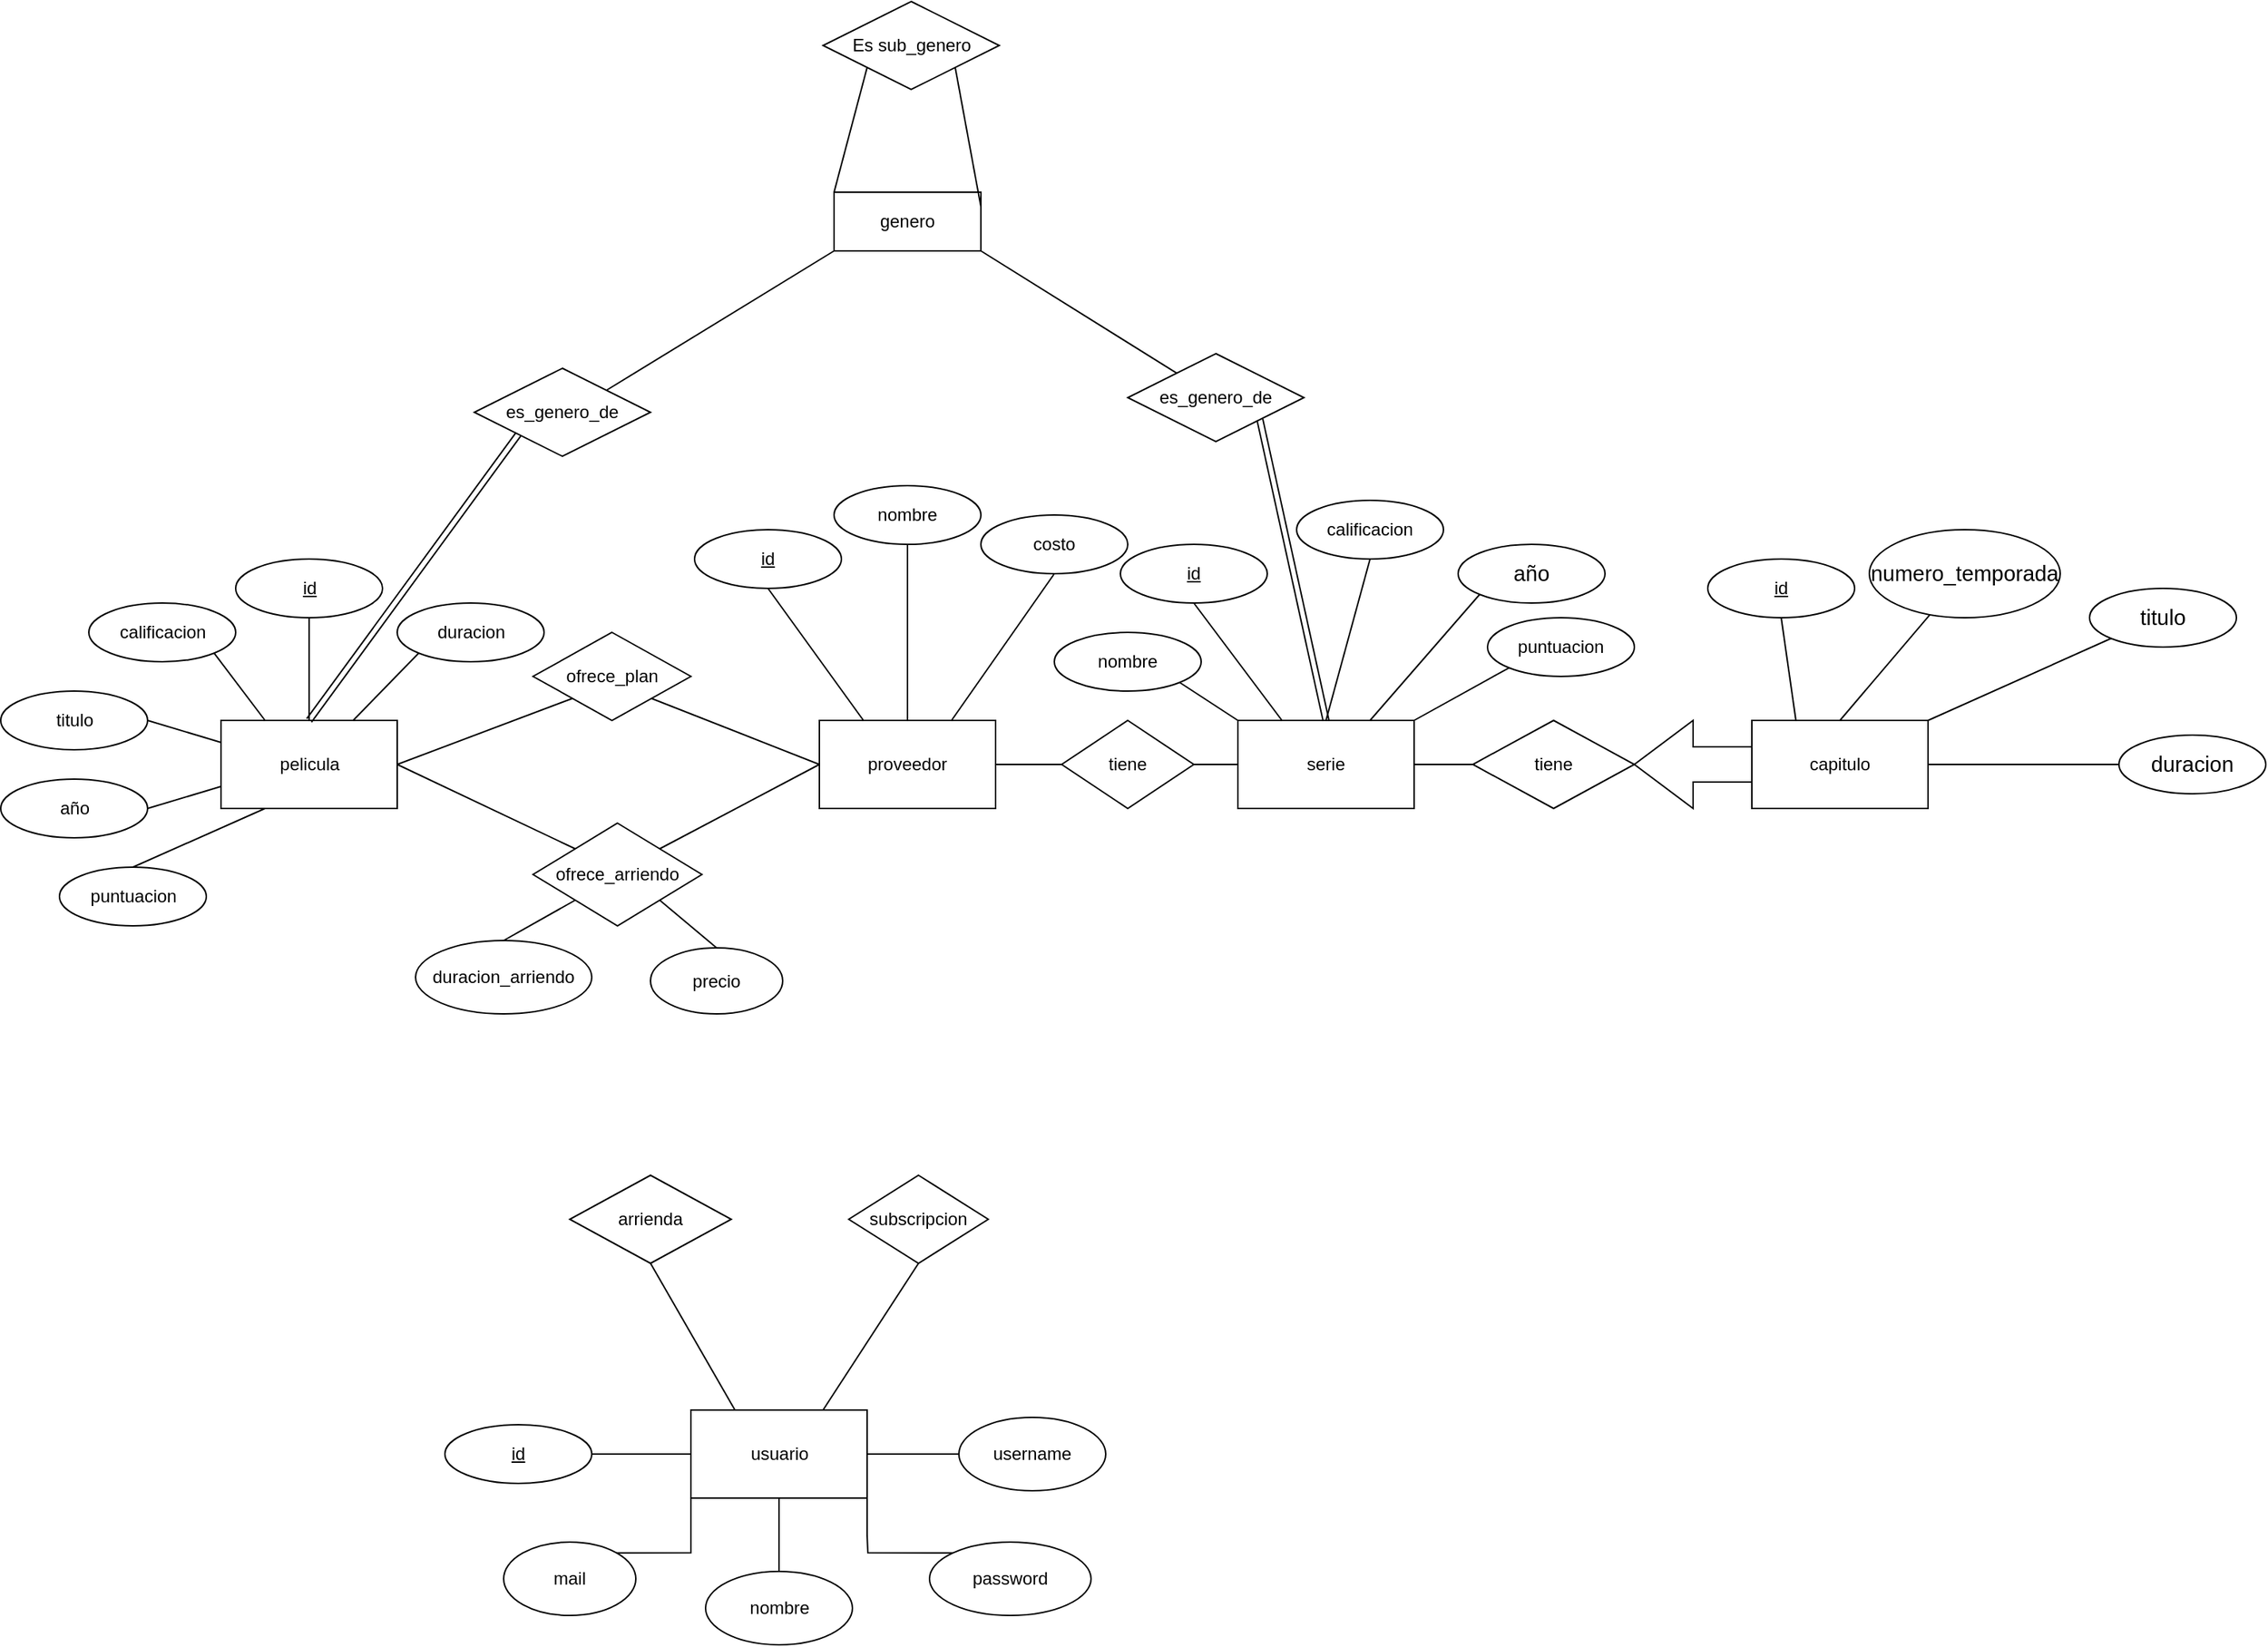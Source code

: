 <mxfile version="15.5.0" type="github">
  <diagram id="vlHWbcFzSscFvXUxdv6s" name="Page-1">
    <mxGraphModel dx="2823" dy="2191" grid="1" gridSize="10" guides="1" tooltips="1" connect="1" arrows="1" fold="1" page="1" pageScale="1" pageWidth="850" pageHeight="1100" math="0" shadow="0">
      <root>
        <mxCell id="0" />
        <mxCell id="1" parent="0" />
        <mxCell id="LzsUhwHeqIONg-uNbYEA-2" value="usuario" style="rounded=0;whiteSpace=wrap;html=1;" vertex="1" parent="1">
          <mxGeometry x="267.5" y="650" width="120" height="60" as="geometry" />
        </mxCell>
        <mxCell id="LzsUhwHeqIONg-uNbYEA-3" value="id" style="ellipse;whiteSpace=wrap;html=1;align=center;fontStyle=4;" vertex="1" parent="1">
          <mxGeometry x="100" y="660" width="100" height="40" as="geometry" />
        </mxCell>
        <mxCell id="LzsUhwHeqIONg-uNbYEA-4" value="" style="endArrow=none;html=1;rounded=0;edgeStyle=orthogonalEdgeStyle;entryX=1;entryY=0.5;entryDx=0;entryDy=0;exitX=0;exitY=0.5;exitDx=0;exitDy=0;" edge="1" parent="1" source="LzsUhwHeqIONg-uNbYEA-2" target="LzsUhwHeqIONg-uNbYEA-3">
          <mxGeometry relative="1" as="geometry">
            <mxPoint x="290" y="710" as="sourcePoint" />
            <mxPoint x="450" y="710" as="targetPoint" />
          </mxGeometry>
        </mxCell>
        <mxCell id="LzsUhwHeqIONg-uNbYEA-5" value="pelicula" style="rounded=0;whiteSpace=wrap;html=1;" vertex="1" parent="1">
          <mxGeometry x="-52.5" y="180" width="120" height="60" as="geometry" />
        </mxCell>
        <mxCell id="LzsUhwHeqIONg-uNbYEA-6" value="id" style="ellipse;whiteSpace=wrap;html=1;align=center;fontStyle=4;" vertex="1" parent="1">
          <mxGeometry x="-42.5" y="70" width="100" height="40" as="geometry" />
        </mxCell>
        <mxCell id="LzsUhwHeqIONg-uNbYEA-7" value="" style="endArrow=none;html=1;rounded=0;edgeStyle=orthogonalEdgeStyle;entryX=0.5;entryY=1;entryDx=0;entryDy=0;exitX=0.5;exitY=0;exitDx=0;exitDy=0;" edge="1" parent="1" source="LzsUhwHeqIONg-uNbYEA-5" target="LzsUhwHeqIONg-uNbYEA-6">
          <mxGeometry relative="1" as="geometry">
            <mxPoint x="-122.5" y="180" as="sourcePoint" />
            <mxPoint x="37.5" y="180" as="targetPoint" />
          </mxGeometry>
        </mxCell>
        <mxCell id="LzsUhwHeqIONg-uNbYEA-8" value="proveedor" style="rounded=0;whiteSpace=wrap;html=1;" vertex="1" parent="1">
          <mxGeometry x="355" y="180" width="120" height="60" as="geometry" />
        </mxCell>
        <mxCell id="LzsUhwHeqIONg-uNbYEA-9" value="id" style="ellipse;whiteSpace=wrap;html=1;align=center;fontStyle=4;" vertex="1" parent="1">
          <mxGeometry x="270" y="50" width="100" height="40" as="geometry" />
        </mxCell>
        <mxCell id="LzsUhwHeqIONg-uNbYEA-10" value="" style="endArrow=none;html=1;rounded=0;entryX=0.5;entryY=1;entryDx=0;entryDy=0;exitX=0.25;exitY=0;exitDx=0;exitDy=0;" edge="1" parent="1" source="LzsUhwHeqIONg-uNbYEA-8" target="LzsUhwHeqIONg-uNbYEA-9">
          <mxGeometry relative="1" as="geometry">
            <mxPoint x="-85" y="210" as="sourcePoint" />
            <mxPoint x="75" y="210" as="targetPoint" />
          </mxGeometry>
        </mxCell>
        <mxCell id="LzsUhwHeqIONg-uNbYEA-11" value="serie" style="rounded=0;whiteSpace=wrap;html=1;" vertex="1" parent="1">
          <mxGeometry x="640" y="180" width="120" height="60" as="geometry" />
        </mxCell>
        <mxCell id="LzsUhwHeqIONg-uNbYEA-12" value="id" style="ellipse;whiteSpace=wrap;html=1;align=center;fontStyle=4;" vertex="1" parent="1">
          <mxGeometry x="560" y="60" width="100" height="40" as="geometry" />
        </mxCell>
        <mxCell id="LzsUhwHeqIONg-uNbYEA-13" value="" style="endArrow=none;html=1;rounded=0;entryX=0.5;entryY=1;entryDx=0;entryDy=0;exitX=0.25;exitY=0;exitDx=0;exitDy=0;" edge="1" parent="1" source="LzsUhwHeqIONg-uNbYEA-11" target="LzsUhwHeqIONg-uNbYEA-12">
          <mxGeometry relative="1" as="geometry">
            <mxPoint x="700" y="180" as="sourcePoint" />
            <mxPoint x="860" y="180" as="targetPoint" />
          </mxGeometry>
        </mxCell>
        <mxCell id="LzsUhwHeqIONg-uNbYEA-14" value="ofrece_plan" style="shape=rhombus;perimeter=rhombusPerimeter;whiteSpace=wrap;html=1;align=center;" vertex="1" parent="1">
          <mxGeometry x="160" y="120" width="107.5" height="60" as="geometry" />
        </mxCell>
        <mxCell id="LzsUhwHeqIONg-uNbYEA-15" value="tiene" style="shape=rhombus;perimeter=rhombusPerimeter;whiteSpace=wrap;html=1;align=center;" vertex="1" parent="1">
          <mxGeometry x="520" y="180" width="90" height="60" as="geometry" />
        </mxCell>
        <mxCell id="LzsUhwHeqIONg-uNbYEA-16" value="" style="endArrow=none;html=1;rounded=0;exitX=1;exitY=0.5;exitDx=0;exitDy=0;entryX=0;entryY=1;entryDx=0;entryDy=0;" edge="1" parent="1" source="LzsUhwHeqIONg-uNbYEA-5" target="LzsUhwHeqIONg-uNbYEA-14">
          <mxGeometry relative="1" as="geometry">
            <mxPoint x="67.5" y="260" as="sourcePoint" />
            <mxPoint x="107.5" y="210" as="targetPoint" />
          </mxGeometry>
        </mxCell>
        <mxCell id="LzsUhwHeqIONg-uNbYEA-17" value="" style="endArrow=none;html=1;rounded=0;exitX=1;exitY=1;exitDx=0;exitDy=0;entryX=0;entryY=0.5;entryDx=0;entryDy=0;" edge="1" parent="1" source="LzsUhwHeqIONg-uNbYEA-14" target="LzsUhwHeqIONg-uNbYEA-8">
          <mxGeometry relative="1" as="geometry">
            <mxPoint x="240" y="120" as="sourcePoint" />
            <mxPoint x="360" y="210" as="targetPoint" />
          </mxGeometry>
        </mxCell>
        <mxCell id="LzsUhwHeqIONg-uNbYEA-18" value="" style="endArrow=none;html=1;rounded=0;edgeStyle=orthogonalEdgeStyle;exitX=1;exitY=0.5;exitDx=0;exitDy=0;entryX=0;entryY=0.5;entryDx=0;entryDy=0;" edge="1" parent="1" source="LzsUhwHeqIONg-uNbYEA-8" target="LzsUhwHeqIONg-uNbYEA-15">
          <mxGeometry relative="1" as="geometry">
            <mxPoint x="490" y="210" as="sourcePoint" />
            <mxPoint x="520" y="210" as="targetPoint" />
          </mxGeometry>
        </mxCell>
        <mxCell id="LzsUhwHeqIONg-uNbYEA-19" value="" style="endArrow=none;html=1;rounded=0;edgeStyle=orthogonalEdgeStyle;exitX=1;exitY=0.5;exitDx=0;exitDy=0;entryX=0;entryY=0.5;entryDx=0;entryDy=0;" edge="1" parent="1" source="LzsUhwHeqIONg-uNbYEA-15" target="LzsUhwHeqIONg-uNbYEA-11">
          <mxGeometry relative="1" as="geometry">
            <mxPoint x="440" y="60" as="sourcePoint" />
            <mxPoint x="600" y="60" as="targetPoint" />
          </mxGeometry>
        </mxCell>
        <mxCell id="LzsUhwHeqIONg-uNbYEA-20" value="subscripcion" style="shape=rhombus;perimeter=rhombusPerimeter;whiteSpace=wrap;html=1;align=center;" vertex="1" parent="1">
          <mxGeometry x="375" y="490" width="95" height="60" as="geometry" />
        </mxCell>
        <mxCell id="LzsUhwHeqIONg-uNbYEA-21" value="" style="endArrow=none;html=1;rounded=0;exitX=0.5;exitY=1;exitDx=0;exitDy=0;entryX=0.75;entryY=0;entryDx=0;entryDy=0;" edge="1" parent="1" source="LzsUhwHeqIONg-uNbYEA-20" target="LzsUhwHeqIONg-uNbYEA-2">
          <mxGeometry relative="1" as="geometry">
            <mxPoint x="340" y="590" as="sourcePoint" />
            <mxPoint x="500" y="590" as="targetPoint" />
          </mxGeometry>
        </mxCell>
        <mxCell id="LzsUhwHeqIONg-uNbYEA-22" value="nombre" style="ellipse;whiteSpace=wrap;html=1;" vertex="1" parent="1">
          <mxGeometry x="277.5" y="760" width="100" height="50" as="geometry" />
        </mxCell>
        <mxCell id="LzsUhwHeqIONg-uNbYEA-23" value="mail" style="ellipse;whiteSpace=wrap;html=1;" vertex="1" parent="1">
          <mxGeometry x="140" y="740" width="90" height="50" as="geometry" />
        </mxCell>
        <mxCell id="LzsUhwHeqIONg-uNbYEA-24" value="password" style="ellipse;whiteSpace=wrap;html=1;" vertex="1" parent="1">
          <mxGeometry x="430" y="740" width="110" height="50" as="geometry" />
        </mxCell>
        <mxCell id="LzsUhwHeqIONg-uNbYEA-25" value="username" style="ellipse;whiteSpace=wrap;html=1;" vertex="1" parent="1">
          <mxGeometry x="450" y="655" width="100" height="50" as="geometry" />
        </mxCell>
        <mxCell id="LzsUhwHeqIONg-uNbYEA-26" value="" style="endArrow=none;html=1;rounded=0;edgeStyle=orthogonalEdgeStyle;exitX=1;exitY=0;exitDx=0;exitDy=0;entryX=0;entryY=1;entryDx=0;entryDy=0;" edge="1" parent="1" source="LzsUhwHeqIONg-uNbYEA-23" target="LzsUhwHeqIONg-uNbYEA-2">
          <mxGeometry relative="1" as="geometry">
            <mxPoint x="190" y="910" as="sourcePoint" />
            <mxPoint x="350" y="910" as="targetPoint" />
          </mxGeometry>
        </mxCell>
        <mxCell id="LzsUhwHeqIONg-uNbYEA-27" value="" style="endArrow=none;html=1;rounded=0;edgeStyle=orthogonalEdgeStyle;exitX=0.5;exitY=1;exitDx=0;exitDy=0;entryX=0.5;entryY=0;entryDx=0;entryDy=0;" edge="1" parent="1" source="LzsUhwHeqIONg-uNbYEA-2" target="LzsUhwHeqIONg-uNbYEA-22">
          <mxGeometry relative="1" as="geometry">
            <mxPoint x="390" y="710" as="sourcePoint" />
            <mxPoint x="550" y="710" as="targetPoint" />
          </mxGeometry>
        </mxCell>
        <mxCell id="LzsUhwHeqIONg-uNbYEA-28" value="" style="endArrow=none;html=1;rounded=0;edgeStyle=orthogonalEdgeStyle;entryX=0;entryY=0.5;entryDx=0;entryDy=0;exitX=1;exitY=0.5;exitDx=0;exitDy=0;" edge="1" parent="1" source="LzsUhwHeqIONg-uNbYEA-2" target="LzsUhwHeqIONg-uNbYEA-25">
          <mxGeometry relative="1" as="geometry">
            <mxPoint x="420" y="680" as="sourcePoint" />
            <mxPoint x="220" y="950" as="targetPoint" />
          </mxGeometry>
        </mxCell>
        <mxCell id="LzsUhwHeqIONg-uNbYEA-29" value="" style="endArrow=none;html=1;rounded=0;edgeStyle=orthogonalEdgeStyle;exitX=1;exitY=1;exitDx=0;exitDy=0;entryX=0;entryY=0;entryDx=0;entryDy=0;" edge="1" parent="1" source="LzsUhwHeqIONg-uNbYEA-2" target="LzsUhwHeqIONg-uNbYEA-24">
          <mxGeometry relative="1" as="geometry">
            <mxPoint x="350" y="900" as="sourcePoint" />
            <mxPoint x="510" y="900" as="targetPoint" />
            <Array as="points">
              <mxPoint x="388" y="735" />
              <mxPoint x="388" y="767" />
            </Array>
          </mxGeometry>
        </mxCell>
        <mxCell id="LzsUhwHeqIONg-uNbYEA-30" value="duracion" style="ellipse;whiteSpace=wrap;html=1;align=center;" vertex="1" parent="1">
          <mxGeometry x="67.5" y="100" width="100" height="40" as="geometry" />
        </mxCell>
        <mxCell id="LzsUhwHeqIONg-uNbYEA-31" value="calificacion" style="ellipse;whiteSpace=wrap;html=1;align=center;" vertex="1" parent="1">
          <mxGeometry x="-142.5" y="100" width="100" height="40" as="geometry" />
        </mxCell>
        <mxCell id="LzsUhwHeqIONg-uNbYEA-32" value="año" style="ellipse;whiteSpace=wrap;html=1;align=center;" vertex="1" parent="1">
          <mxGeometry x="-202.5" y="220" width="100" height="40" as="geometry" />
        </mxCell>
        <mxCell id="LzsUhwHeqIONg-uNbYEA-33" value="puntuacion" style="ellipse;whiteSpace=wrap;html=1;align=center;" vertex="1" parent="1">
          <mxGeometry x="-162.5" y="280" width="100" height="40" as="geometry" />
        </mxCell>
        <mxCell id="LzsUhwHeqIONg-uNbYEA-34" value="titulo" style="ellipse;whiteSpace=wrap;html=1;align=center;" vertex="1" parent="1">
          <mxGeometry x="-202.5" y="160" width="100" height="40" as="geometry" />
        </mxCell>
        <mxCell id="LzsUhwHeqIONg-uNbYEA-35" value="" style="endArrow=none;html=1;rounded=0;exitX=1;exitY=0.5;exitDx=0;exitDy=0;entryX=0;entryY=0.25;entryDx=0;entryDy=0;" edge="1" parent="1" source="LzsUhwHeqIONg-uNbYEA-34" target="LzsUhwHeqIONg-uNbYEA-5">
          <mxGeometry relative="1" as="geometry">
            <mxPoint x="-82.5" y="190" as="sourcePoint" />
            <mxPoint x="-52.5" y="180" as="targetPoint" />
          </mxGeometry>
        </mxCell>
        <mxCell id="LzsUhwHeqIONg-uNbYEA-36" value="" style="endArrow=none;html=1;rounded=0;entryX=0;entryY=1;entryDx=0;entryDy=0;exitX=0.75;exitY=0;exitDx=0;exitDy=0;" edge="1" parent="1" source="LzsUhwHeqIONg-uNbYEA-5" target="LzsUhwHeqIONg-uNbYEA-30">
          <mxGeometry relative="1" as="geometry">
            <mxPoint x="-52.5" y="270" as="sourcePoint" />
            <mxPoint x="107.5" y="270" as="targetPoint" />
          </mxGeometry>
        </mxCell>
        <mxCell id="LzsUhwHeqIONg-uNbYEA-37" value="" style="endArrow=none;html=1;rounded=0;exitX=1;exitY=1;exitDx=0;exitDy=0;entryX=0.25;entryY=0;entryDx=0;entryDy=0;" edge="1" parent="1" source="LzsUhwHeqIONg-uNbYEA-31" target="LzsUhwHeqIONg-uNbYEA-5">
          <mxGeometry relative="1" as="geometry">
            <mxPoint x="-12.5" y="370" as="sourcePoint" />
            <mxPoint x="147.5" y="370" as="targetPoint" />
          </mxGeometry>
        </mxCell>
        <mxCell id="LzsUhwHeqIONg-uNbYEA-38" value="" style="endArrow=none;html=1;rounded=0;exitX=1;exitY=0.5;exitDx=0;exitDy=0;entryX=0;entryY=0.75;entryDx=0;entryDy=0;" edge="1" parent="1" source="LzsUhwHeqIONg-uNbYEA-32" target="LzsUhwHeqIONg-uNbYEA-5">
          <mxGeometry relative="1" as="geometry">
            <mxPoint x="-72.5" y="420" as="sourcePoint" />
            <mxPoint x="87.5" y="420" as="targetPoint" />
          </mxGeometry>
        </mxCell>
        <mxCell id="LzsUhwHeqIONg-uNbYEA-39" value="" style="endArrow=none;html=1;rounded=0;exitX=0.5;exitY=0;exitDx=0;exitDy=0;entryX=0.25;entryY=1;entryDx=0;entryDy=0;" edge="1" parent="1" source="LzsUhwHeqIONg-uNbYEA-33" target="LzsUhwHeqIONg-uNbYEA-5">
          <mxGeometry relative="1" as="geometry">
            <mxPoint x="-87.145" y="285.858" as="sourcePoint" />
            <mxPoint x="57.5" y="430" as="targetPoint" />
          </mxGeometry>
        </mxCell>
        <mxCell id="LzsUhwHeqIONg-uNbYEA-40" value="puntuacion" style="ellipse;whiteSpace=wrap;html=1;align=center;" vertex="1" parent="1">
          <mxGeometry x="810" y="110" width="100" height="40" as="geometry" />
        </mxCell>
        <mxCell id="LzsUhwHeqIONg-uNbYEA-41" value="calificacion" style="ellipse;whiteSpace=wrap;html=1;align=center;" vertex="1" parent="1">
          <mxGeometry x="680" y="30" width="100" height="40" as="geometry" />
        </mxCell>
        <mxCell id="LzsUhwHeqIONg-uNbYEA-42" value="nombre" style="ellipse;whiteSpace=wrap;html=1;align=center;" vertex="1" parent="1">
          <mxGeometry x="515" y="120" width="100" height="40" as="geometry" />
        </mxCell>
        <mxCell id="LzsUhwHeqIONg-uNbYEA-43" value="" style="endArrow=none;html=1;rounded=0;exitX=1;exitY=1;exitDx=0;exitDy=0;entryX=0;entryY=0;entryDx=0;entryDy=0;" edge="1" parent="1" source="LzsUhwHeqIONg-uNbYEA-42" target="LzsUhwHeqIONg-uNbYEA-11">
          <mxGeometry relative="1" as="geometry">
            <mxPoint x="620" y="160" as="sourcePoint" />
            <mxPoint x="780" y="160" as="targetPoint" />
          </mxGeometry>
        </mxCell>
        <mxCell id="LzsUhwHeqIONg-uNbYEA-44" value="" style="endArrow=none;html=1;exitX=0.5;exitY=0;exitDx=0;exitDy=0;rounded=0;entryX=0.5;entryY=1;entryDx=0;entryDy=0;" edge="1" parent="1" source="LzsUhwHeqIONg-uNbYEA-11" target="LzsUhwHeqIONg-uNbYEA-41">
          <mxGeometry relative="1" as="geometry">
            <mxPoint x="620" y="290" as="sourcePoint" />
            <mxPoint x="710" y="80" as="targetPoint" />
          </mxGeometry>
        </mxCell>
        <mxCell id="LzsUhwHeqIONg-uNbYEA-45" value="" style="endArrow=none;html=1;rounded=0;exitX=1;exitY=0;exitDx=0;exitDy=0;entryX=0;entryY=1;entryDx=0;entryDy=0;" edge="1" parent="1" source="LzsUhwHeqIONg-uNbYEA-11" target="LzsUhwHeqIONg-uNbYEA-40">
          <mxGeometry relative="1" as="geometry">
            <mxPoint x="790" y="220" as="sourcePoint" />
            <mxPoint x="820" y="210" as="targetPoint" />
          </mxGeometry>
        </mxCell>
        <mxCell id="LzsUhwHeqIONg-uNbYEA-48" value="nombre" style="ellipse;whiteSpace=wrap;html=1;align=center;" vertex="1" parent="1">
          <mxGeometry x="365" y="20" width="100" height="40" as="geometry" />
        </mxCell>
        <mxCell id="LzsUhwHeqIONg-uNbYEA-49" value="" style="endArrow=none;html=1;rounded=0;entryX=0.5;entryY=1;entryDx=0;entryDy=0;exitX=0.5;exitY=0;exitDx=0;exitDy=0;" edge="1" parent="1" source="LzsUhwHeqIONg-uNbYEA-8" target="LzsUhwHeqIONg-uNbYEA-48">
          <mxGeometry relative="1" as="geometry">
            <mxPoint x="405" y="190" as="sourcePoint" />
            <mxPoint x="337.5" y="100" as="targetPoint" />
          </mxGeometry>
        </mxCell>
        <mxCell id="LzsUhwHeqIONg-uNbYEA-50" value="costo" style="ellipse;whiteSpace=wrap;html=1;align=center;" vertex="1" parent="1">
          <mxGeometry x="465" y="40" width="100" height="40" as="geometry" />
        </mxCell>
        <mxCell id="LzsUhwHeqIONg-uNbYEA-51" value="" style="endArrow=none;html=1;rounded=0;entryX=0.5;entryY=1;entryDx=0;entryDy=0;exitX=0.75;exitY=0;exitDx=0;exitDy=0;" edge="1" parent="1" source="LzsUhwHeqIONg-uNbYEA-8" target="LzsUhwHeqIONg-uNbYEA-50">
          <mxGeometry relative="1" as="geometry">
            <mxPoint x="405" y="190" as="sourcePoint" />
            <mxPoint x="337.5" y="100" as="targetPoint" />
            <Array as="points" />
          </mxGeometry>
        </mxCell>
        <mxCell id="LzsUhwHeqIONg-uNbYEA-58" value="precio" style="ellipse;whiteSpace=wrap;html=1;align=center;" vertex="1" parent="1">
          <mxGeometry x="240" y="335" width="90" height="45" as="geometry" />
        </mxCell>
        <mxCell id="LzsUhwHeqIONg-uNbYEA-59" value="duracion_arriendo" style="ellipse;whiteSpace=wrap;html=1;align=center;" vertex="1" parent="1">
          <mxGeometry x="80" y="330" width="120" height="50" as="geometry" />
        </mxCell>
        <mxCell id="LzsUhwHeqIONg-uNbYEA-60" value="" style="endArrow=none;html=1;rounded=0;exitX=0.5;exitY=0;exitDx=0;exitDy=0;entryX=0;entryY=1;entryDx=0;entryDy=0;" edge="1" parent="1" source="LzsUhwHeqIONg-uNbYEA-59" target="LzsUhwHeqIONg-uNbYEA-71">
          <mxGeometry relative="1" as="geometry">
            <mxPoint x="350" y="380" as="sourcePoint" />
            <mxPoint x="230" y="450" as="targetPoint" />
          </mxGeometry>
        </mxCell>
        <mxCell id="LzsUhwHeqIONg-uNbYEA-63" value="" style="endArrow=none;html=1;rounded=0;exitX=1;exitY=1;exitDx=0;exitDy=0;entryX=0.5;entryY=0;entryDx=0;entryDy=0;" edge="1" parent="1" source="LzsUhwHeqIONg-uNbYEA-71" target="LzsUhwHeqIONg-uNbYEA-58">
          <mxGeometry relative="1" as="geometry">
            <mxPoint x="290" y="450" as="sourcePoint" />
            <mxPoint x="260" y="430" as="targetPoint" />
          </mxGeometry>
        </mxCell>
        <mxCell id="LzsUhwHeqIONg-uNbYEA-71" value="ofrece_arriendo" style="rhombus;whiteSpace=wrap;html=1;" vertex="1" parent="1">
          <mxGeometry x="160" y="250" width="115" height="70" as="geometry" />
        </mxCell>
        <mxCell id="LzsUhwHeqIONg-uNbYEA-72" value="" style="endArrow=none;html=1;rounded=0;exitX=1;exitY=0.5;exitDx=0;exitDy=0;entryX=0;entryY=0;entryDx=0;entryDy=0;" edge="1" parent="1" source="LzsUhwHeqIONg-uNbYEA-5" target="LzsUhwHeqIONg-uNbYEA-71">
          <mxGeometry relative="1" as="geometry">
            <mxPoint x="77.5" y="220" as="sourcePoint" />
            <mxPoint x="190" y="170" as="targetPoint" />
          </mxGeometry>
        </mxCell>
        <mxCell id="LzsUhwHeqIONg-uNbYEA-73" value="" style="endArrow=none;html=1;rounded=0;exitX=1;exitY=0;exitDx=0;exitDy=0;entryX=0;entryY=0.5;entryDx=0;entryDy=0;" edge="1" parent="1" source="LzsUhwHeqIONg-uNbYEA-71" target="LzsUhwHeqIONg-uNbYEA-8">
          <mxGeometry relative="1" as="geometry">
            <mxPoint x="77.5" y="220" as="sourcePoint" />
            <mxPoint x="203.75" y="277.5" as="targetPoint" />
          </mxGeometry>
        </mxCell>
        <mxCell id="LzsUhwHeqIONg-uNbYEA-74" value="arrienda" style="rhombus;whiteSpace=wrap;html=1;" vertex="1" parent="1">
          <mxGeometry x="185" y="490" width="110" height="60" as="geometry" />
        </mxCell>
        <mxCell id="LzsUhwHeqIONg-uNbYEA-75" value="" style="endArrow=none;html=1;rounded=0;entryX=0.25;entryY=0;entryDx=0;entryDy=0;exitX=0.5;exitY=1;exitDx=0;exitDy=0;" edge="1" parent="1" source="LzsUhwHeqIONg-uNbYEA-74" target="LzsUhwHeqIONg-uNbYEA-2">
          <mxGeometry relative="1" as="geometry">
            <mxPoint x="-90" y="560" as="sourcePoint" />
            <mxPoint x="70" y="560" as="targetPoint" />
          </mxGeometry>
        </mxCell>
        <mxCell id="LzsUhwHeqIONg-uNbYEA-76" value="capitulo" style="whiteSpace=wrap;html=1;align=center;" vertex="1" parent="1">
          <mxGeometry x="990" y="180" width="120" height="60" as="geometry" />
        </mxCell>
        <mxCell id="LzsUhwHeqIONg-uNbYEA-80" value="" style="edgeStyle=none;rounded=0;orthogonalLoop=1;jettySize=auto;html=1;" edge="1" parent="1" source="LzsUhwHeqIONg-uNbYEA-77" target="LzsUhwHeqIONg-uNbYEA-79">
          <mxGeometry relative="1" as="geometry" />
        </mxCell>
        <mxCell id="LzsUhwHeqIONg-uNbYEA-77" value="tiene" style="shape=rhombus;perimeter=rhombusPerimeter;whiteSpace=wrap;html=1;align=center;" vertex="1" parent="1">
          <mxGeometry x="800" y="180" width="110" height="60" as="geometry" />
        </mxCell>
        <mxCell id="LzsUhwHeqIONg-uNbYEA-78" value="" style="endArrow=none;html=1;rounded=0;entryX=0;entryY=0.5;entryDx=0;entryDy=0;exitX=1;exitY=0.5;exitDx=0;exitDy=0;" edge="1" parent="1" source="LzsUhwHeqIONg-uNbYEA-11" target="LzsUhwHeqIONg-uNbYEA-77">
          <mxGeometry relative="1" as="geometry">
            <mxPoint x="800" y="230" as="sourcePoint" />
            <mxPoint x="570" y="180" as="targetPoint" />
          </mxGeometry>
        </mxCell>
        <mxCell id="LzsUhwHeqIONg-uNbYEA-79" value="" style="html=1;shadow=0;dashed=0;align=center;verticalAlign=middle;shape=mxgraph.arrows2.arrow;dy=0.6;dx=40;flipH=1;notch=0;" vertex="1" parent="1">
          <mxGeometry x="910" y="180" width="80" height="60" as="geometry" />
        </mxCell>
        <mxCell id="LzsUhwHeqIONg-uNbYEA-81" value="id" style="ellipse;whiteSpace=wrap;html=1;align=center;fontStyle=4;" vertex="1" parent="1">
          <mxGeometry x="960" y="70" width="100" height="40" as="geometry" />
        </mxCell>
        <mxCell id="LzsUhwHeqIONg-uNbYEA-82" value="" style="endArrow=none;html=1;rounded=0;entryX=0.25;entryY=0;entryDx=0;entryDy=0;" edge="1" parent="1" target="LzsUhwHeqIONg-uNbYEA-76">
          <mxGeometry relative="1" as="geometry">
            <mxPoint x="1010" y="110" as="sourcePoint" />
            <mxPoint x="1170" y="110" as="targetPoint" />
          </mxGeometry>
        </mxCell>
        <mxCell id="LzsUhwHeqIONg-uNbYEA-83" value="&lt;span style=&quot;font-size: 11.0pt ; line-height: 107% ; font-family: &amp;#34;calibri&amp;#34; , sans-serif&quot;&gt;numero_temporada&lt;/span&gt;" style="ellipse;whiteSpace=wrap;html=1;align=center;" vertex="1" parent="1">
          <mxGeometry x="1070" y="50" width="130" height="60" as="geometry" />
        </mxCell>
        <mxCell id="LzsUhwHeqIONg-uNbYEA-84" value="&lt;span style=&quot;font-size: 11.0pt ; line-height: 107% ; font-family: &amp;#34;calibri&amp;#34; , sans-serif&quot;&gt;titulo&lt;/span&gt;" style="ellipse;whiteSpace=wrap;html=1;align=center;" vertex="1" parent="1">
          <mxGeometry x="1220" y="90" width="100" height="40" as="geometry" />
        </mxCell>
        <mxCell id="LzsUhwHeqIONg-uNbYEA-85" value="&lt;span style=&quot;font-size: 11.0pt ; line-height: 107% ; font-family: &amp;#34;calibri&amp;#34; , sans-serif&quot;&gt;año&lt;/span&gt;" style="ellipse;whiteSpace=wrap;html=1;align=center;" vertex="1" parent="1">
          <mxGeometry x="790" y="60" width="100" height="40" as="geometry" />
        </mxCell>
        <mxCell id="LzsUhwHeqIONg-uNbYEA-86" value="&lt;span style=&quot;font-size: 11.0pt ; line-height: 107% ; font-family: &amp;#34;calibri&amp;#34; , sans-serif&quot;&gt;duracion&lt;/span&gt;" style="ellipse;whiteSpace=wrap;html=1;align=center;" vertex="1" parent="1">
          <mxGeometry x="1240" y="190" width="100" height="40" as="geometry" />
        </mxCell>
        <mxCell id="LzsUhwHeqIONg-uNbYEA-87" value="" style="endArrow=none;html=1;rounded=0;exitX=0.5;exitY=0;exitDx=0;exitDy=0;" edge="1" parent="1" source="LzsUhwHeqIONg-uNbYEA-76" target="LzsUhwHeqIONg-uNbYEA-83">
          <mxGeometry relative="1" as="geometry">
            <mxPoint x="1000" y="310" as="sourcePoint" />
            <mxPoint x="1160" y="310" as="targetPoint" />
          </mxGeometry>
        </mxCell>
        <mxCell id="LzsUhwHeqIONg-uNbYEA-89" value="" style="endArrow=none;html=1;rounded=0;entryX=0;entryY=0.5;entryDx=0;entryDy=0;" edge="1" parent="1" target="LzsUhwHeqIONg-uNbYEA-86">
          <mxGeometry relative="1" as="geometry">
            <mxPoint x="1110" y="210" as="sourcePoint" />
            <mxPoint x="1270" y="210" as="targetPoint" />
          </mxGeometry>
        </mxCell>
        <mxCell id="LzsUhwHeqIONg-uNbYEA-90" value="" style="endArrow=none;html=1;rounded=0;entryX=0;entryY=1;entryDx=0;entryDy=0;exitX=0.75;exitY=0;exitDx=0;exitDy=0;" edge="1" parent="1" source="LzsUhwHeqIONg-uNbYEA-11" target="LzsUhwHeqIONg-uNbYEA-85">
          <mxGeometry relative="1" as="geometry">
            <mxPoint x="1120" y="220" as="sourcePoint" />
            <mxPoint x="1250" y="220" as="targetPoint" />
          </mxGeometry>
        </mxCell>
        <mxCell id="LzsUhwHeqIONg-uNbYEA-91" value="" style="endArrow=none;html=1;rounded=0;entryX=0;entryY=1;entryDx=0;entryDy=0;exitX=1;exitY=0;exitDx=0;exitDy=0;" edge="1" parent="1" source="LzsUhwHeqIONg-uNbYEA-76" target="LzsUhwHeqIONg-uNbYEA-84">
          <mxGeometry relative="1" as="geometry">
            <mxPoint x="1130" y="230" as="sourcePoint" />
            <mxPoint x="1260" y="230" as="targetPoint" />
          </mxGeometry>
        </mxCell>
        <mxCell id="LzsUhwHeqIONg-uNbYEA-92" value="genero" style="whiteSpace=wrap;html=1;align=center;" vertex="1" parent="1">
          <mxGeometry x="365" y="-180" width="100" height="40" as="geometry" />
        </mxCell>
        <mxCell id="LzsUhwHeqIONg-uNbYEA-93" value="Es sub_genero" style="shape=rhombus;perimeter=rhombusPerimeter;whiteSpace=wrap;html=1;align=center;" vertex="1" parent="1">
          <mxGeometry x="357.5" y="-310" width="120" height="60" as="geometry" />
        </mxCell>
        <mxCell id="LzsUhwHeqIONg-uNbYEA-94" value="" style="endArrow=none;html=1;rounded=0;entryX=0;entryY=0;entryDx=0;entryDy=0;exitX=0;exitY=1;exitDx=0;exitDy=0;" edge="1" parent="1" source="LzsUhwHeqIONg-uNbYEA-93" target="LzsUhwHeqIONg-uNbYEA-92">
          <mxGeometry relative="1" as="geometry">
            <mxPoint x="180" y="-190" as="sourcePoint" />
            <mxPoint x="340" y="-190" as="targetPoint" />
          </mxGeometry>
        </mxCell>
        <mxCell id="LzsUhwHeqIONg-uNbYEA-95" value="" style="endArrow=none;html=1;rounded=0;exitX=1;exitY=1;exitDx=0;exitDy=0;entryX=1;entryY=0.25;entryDx=0;entryDy=0;" edge="1" parent="1" source="LzsUhwHeqIONg-uNbYEA-93" target="LzsUhwHeqIONg-uNbYEA-92">
          <mxGeometry relative="1" as="geometry">
            <mxPoint x="620" y="-300" as="sourcePoint" />
            <mxPoint x="780" y="-300" as="targetPoint" />
          </mxGeometry>
        </mxCell>
        <mxCell id="LzsUhwHeqIONg-uNbYEA-96" value="es_genero_de" style="shape=rhombus;perimeter=rhombusPerimeter;whiteSpace=wrap;html=1;align=center;" vertex="1" parent="1">
          <mxGeometry x="120" y="-60" width="120" height="60" as="geometry" />
        </mxCell>
        <mxCell id="LzsUhwHeqIONg-uNbYEA-97" value="es_genero_de" style="shape=rhombus;perimeter=rhombusPerimeter;whiteSpace=wrap;html=1;align=center;" vertex="1" parent="1">
          <mxGeometry x="565" y="-70" width="120" height="60" as="geometry" />
        </mxCell>
        <mxCell id="LzsUhwHeqIONg-uNbYEA-99" value="" style="endArrow=none;html=1;rounded=0;exitX=1;exitY=0;exitDx=0;exitDy=0;entryX=0;entryY=1;entryDx=0;entryDy=0;" edge="1" parent="1" source="LzsUhwHeqIONg-uNbYEA-96" target="LzsUhwHeqIONg-uNbYEA-92">
          <mxGeometry relative="1" as="geometry">
            <mxPoint x="290" y="-40" as="sourcePoint" />
            <mxPoint x="450" y="-40" as="targetPoint" />
          </mxGeometry>
        </mxCell>
        <mxCell id="LzsUhwHeqIONg-uNbYEA-100" value="" style="endArrow=none;html=1;rounded=0;entryX=1;entryY=1;entryDx=0;entryDy=0;" edge="1" parent="1" source="LzsUhwHeqIONg-uNbYEA-97" target="LzsUhwHeqIONg-uNbYEA-92">
          <mxGeometry relative="1" as="geometry">
            <mxPoint x="220" y="-35" as="sourcePoint" />
            <mxPoint x="375" y="-130" as="targetPoint" />
          </mxGeometry>
        </mxCell>
        <mxCell id="LzsUhwHeqIONg-uNbYEA-101" value="" style="endArrow=none;html=1;rounded=0;entryX=1;entryY=1;entryDx=0;entryDy=0;exitX=0.5;exitY=0;exitDx=0;exitDy=0;shape=link;" edge="1" parent="1" source="LzsUhwHeqIONg-uNbYEA-11" target="LzsUhwHeqIONg-uNbYEA-97">
          <mxGeometry relative="1" as="geometry">
            <mxPoint x="883.333" y="-26.667" as="sourcePoint" />
            <mxPoint x="750" y="-110" as="targetPoint" />
          </mxGeometry>
        </mxCell>
        <mxCell id="LzsUhwHeqIONg-uNbYEA-102" value="" style="endArrow=none;html=1;rounded=0;entryX=0;entryY=1;entryDx=0;entryDy=0;exitX=0.5;exitY=0;exitDx=0;exitDy=0;shape=link;" edge="1" parent="1" source="LzsUhwHeqIONg-uNbYEA-5" target="LzsUhwHeqIONg-uNbYEA-96">
          <mxGeometry relative="1" as="geometry">
            <mxPoint x="-140" y="-10" as="sourcePoint" />
            <mxPoint x="20" y="-10" as="targetPoint" />
          </mxGeometry>
        </mxCell>
      </root>
    </mxGraphModel>
  </diagram>
</mxfile>
